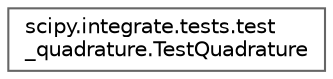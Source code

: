 digraph "Graphical Class Hierarchy"
{
 // LATEX_PDF_SIZE
  bgcolor="transparent";
  edge [fontname=Helvetica,fontsize=10,labelfontname=Helvetica,labelfontsize=10];
  node [fontname=Helvetica,fontsize=10,shape=box,height=0.2,width=0.4];
  rankdir="LR";
  Node0 [id="Node000000",label="scipy.integrate.tests.test\l_quadrature.TestQuadrature",height=0.2,width=0.4,color="grey40", fillcolor="white", style="filled",URL="$d0/dca/classscipy_1_1integrate_1_1tests_1_1test__quadrature_1_1TestQuadrature.html",tooltip=" "];
}
